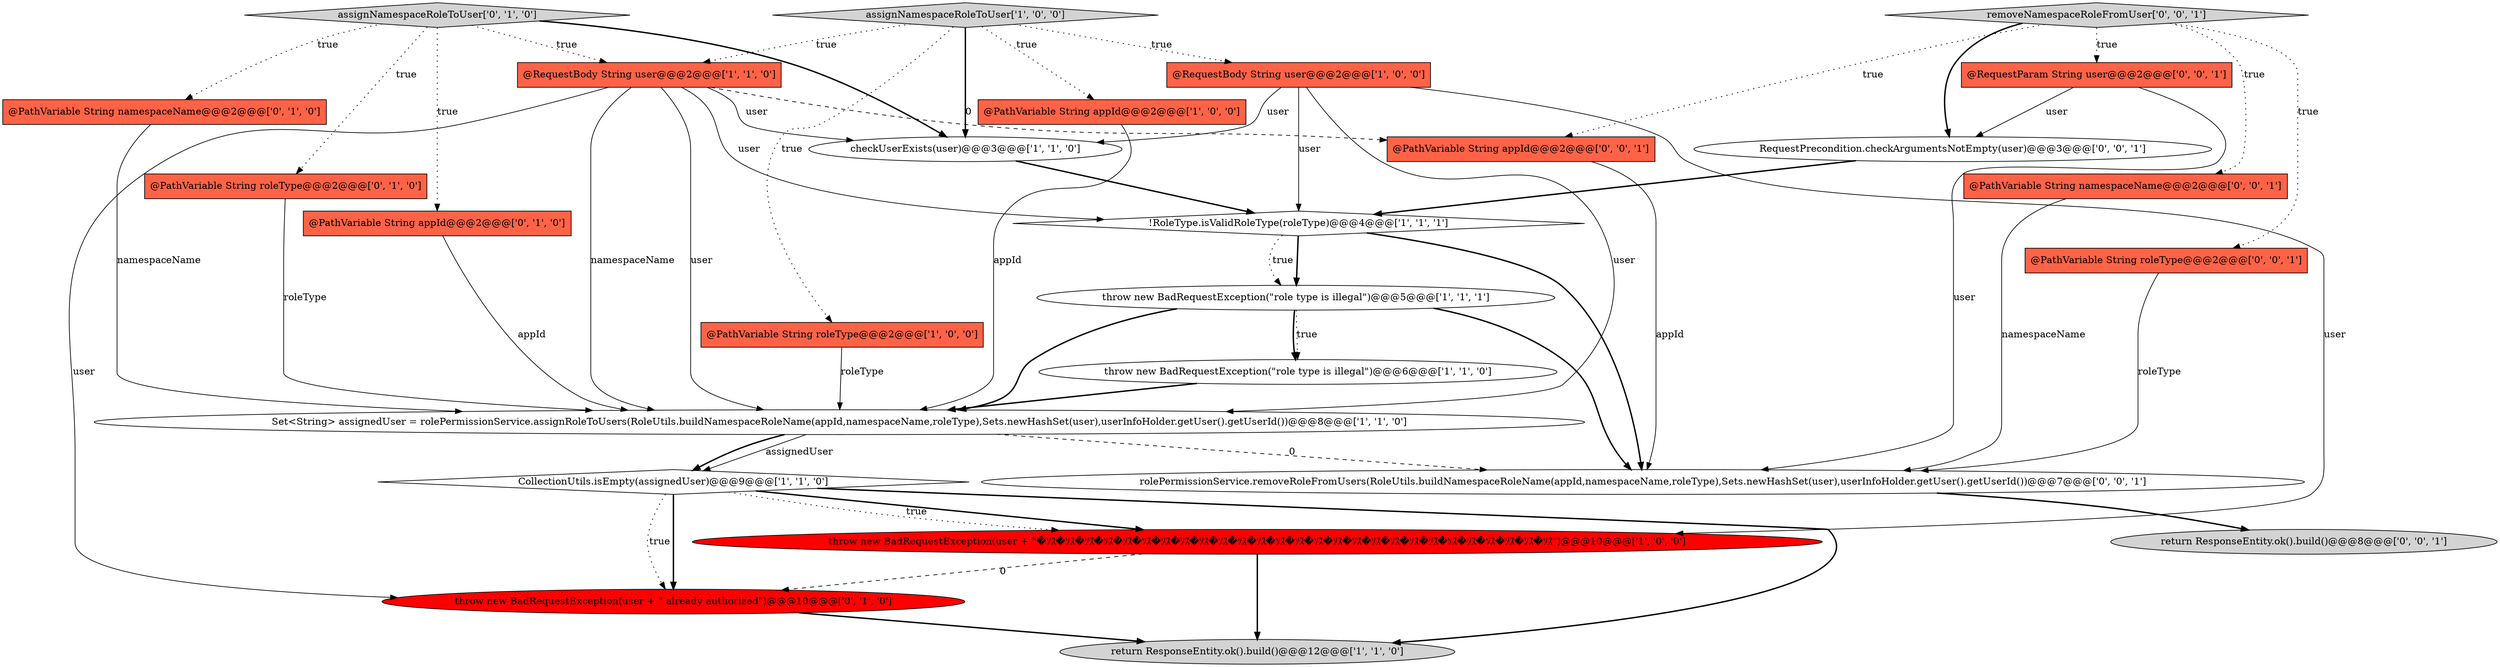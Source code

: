 digraph {
17 [style = filled, label = "@PathVariable String namespaceName@@@2@@@['0', '1', '0']", fillcolor = tomato, shape = box image = "AAA0AAABBB2BBB"];
22 [style = filled, label = "RequestPrecondition.checkArgumentsNotEmpty(user)@@@3@@@['0', '0', '1']", fillcolor = white, shape = ellipse image = "AAA0AAABBB3BBB"];
23 [style = filled, label = "removeNamespaceRoleFromUser['0', '0', '1']", fillcolor = lightgray, shape = diamond image = "AAA0AAABBB3BBB"];
0 [style = filled, label = "assignNamespaceRoleToUser['1', '0', '0']", fillcolor = lightgray, shape = diamond image = "AAA0AAABBB1BBB"];
2 [style = filled, label = "throw new BadRequestException(\"role type is illegal\")@@@5@@@['1', '1', '1']", fillcolor = white, shape = ellipse image = "AAA0AAABBB1BBB"];
21 [style = filled, label = "@RequestParam String user@@@2@@@['0', '0', '1']", fillcolor = tomato, shape = box image = "AAA0AAABBB3BBB"];
5 [style = filled, label = "throw new BadRequestException(\"role type is illegal\")@@@6@@@['1', '1', '0']", fillcolor = white, shape = ellipse image = "AAA0AAABBB1BBB"];
3 [style = filled, label = "@RequestBody String user@@@2@@@['1', '0', '0']", fillcolor = tomato, shape = box image = "AAA0AAABBB1BBB"];
8 [style = filled, label = "@PathVariable String roleType@@@2@@@['1', '0', '0']", fillcolor = tomato, shape = box image = "AAA0AAABBB1BBB"];
11 [style = filled, label = "return ResponseEntity.ok().build()@@@12@@@['1', '1', '0']", fillcolor = lightgray, shape = ellipse image = "AAA0AAABBB1BBB"];
19 [style = filled, label = "@PathVariable String namespaceName@@@2@@@['0', '0', '1']", fillcolor = tomato, shape = box image = "AAA0AAABBB3BBB"];
16 [style = filled, label = "@PathVariable String roleType@@@2@@@['0', '1', '0']", fillcolor = tomato, shape = box image = "AAA0AAABBB2BBB"];
4 [style = filled, label = "throw new BadRequestException(user + \"�ｿｽ�ｿｽ�ｿｽ�ｿｽ�ｿｽ�ｿｽ�ｿｽ�ｿｽ�ｿｽ�ｿｽ�ｿｽ�ｿｽ�ｿｽ�ｿｽ�ｿｽ�ｿｽ�ｿｽ�ｿｽ�ｿｽ�ｿｽ�ｿｽ�ｿｽ�ｿｽ�ｿｽ�ｿｽ�ｿｽ�ｿｽ\")@@@10@@@['1', '0', '0']", fillcolor = red, shape = ellipse image = "AAA1AAABBB1BBB"];
18 [style = filled, label = "@PathVariable String roleType@@@2@@@['0', '0', '1']", fillcolor = tomato, shape = box image = "AAA0AAABBB3BBB"];
9 [style = filled, label = "CollectionUtils.isEmpty(assignedUser)@@@9@@@['1', '1', '0']", fillcolor = white, shape = diamond image = "AAA0AAABBB1BBB"];
10 [style = filled, label = "Set<String> assignedUser = rolePermissionService.assignRoleToUsers(RoleUtils.buildNamespaceRoleName(appId,namespaceName,roleType),Sets.newHashSet(user),userInfoHolder.getUser().getUserId())@@@8@@@['1', '1', '0']", fillcolor = white, shape = ellipse image = "AAA0AAABBB1BBB"];
25 [style = filled, label = "@PathVariable String appId@@@2@@@['0', '0', '1']", fillcolor = tomato, shape = box image = "AAA0AAABBB3BBB"];
7 [style = filled, label = "@PathVariable String appId@@@2@@@['1', '0', '0']", fillcolor = tomato, shape = box image = "AAA0AAABBB1BBB"];
24 [style = filled, label = "rolePermissionService.removeRoleFromUsers(RoleUtils.buildNamespaceRoleName(appId,namespaceName,roleType),Sets.newHashSet(user),userInfoHolder.getUser().getUserId())@@@7@@@['0', '0', '1']", fillcolor = white, shape = ellipse image = "AAA0AAABBB3BBB"];
1 [style = filled, label = "!RoleType.isValidRoleType(roleType)@@@4@@@['1', '1', '1']", fillcolor = white, shape = diamond image = "AAA0AAABBB1BBB"];
6 [style = filled, label = "checkUserExists(user)@@@3@@@['1', '1', '0']", fillcolor = white, shape = ellipse image = "AAA0AAABBB1BBB"];
13 [style = filled, label = "assignNamespaceRoleToUser['0', '1', '0']", fillcolor = lightgray, shape = diamond image = "AAA0AAABBB2BBB"];
15 [style = filled, label = "throw new BadRequestException(user + \" already authorized\")@@@10@@@['0', '1', '0']", fillcolor = red, shape = ellipse image = "AAA1AAABBB2BBB"];
12 [style = filled, label = "@RequestBody String user@@@2@@@['1', '1', '0']", fillcolor = tomato, shape = box image = "AAA0AAABBB1BBB"];
14 [style = filled, label = "@PathVariable String appId@@@2@@@['0', '1', '0']", fillcolor = tomato, shape = box image = "AAA0AAABBB2BBB"];
20 [style = filled, label = "return ResponseEntity.ok().build()@@@8@@@['0', '0', '1']", fillcolor = lightgray, shape = ellipse image = "AAA0AAABBB3BBB"];
5->10 [style = bold, label=""];
13->17 [style = dotted, label="true"];
0->12 [style = dotted, label="true"];
8->10 [style = solid, label="roleType"];
13->16 [style = dotted, label="true"];
2->5 [style = bold, label=""];
25->24 [style = solid, label="appId"];
9->11 [style = bold, label=""];
13->12 [style = dotted, label="true"];
0->6 [style = bold, label=""];
9->4 [style = bold, label=""];
19->24 [style = solid, label="namespaceName"];
23->21 [style = dotted, label="true"];
12->10 [style = solid, label="namespaceName"];
23->19 [style = dotted, label="true"];
12->6 [style = solid, label="user"];
2->10 [style = bold, label=""];
12->1 [style = solid, label="user"];
16->10 [style = solid, label="roleType"];
21->22 [style = solid, label="user"];
10->9 [style = solid, label="assignedUser"];
24->20 [style = bold, label=""];
0->8 [style = dotted, label="true"];
12->15 [style = solid, label="user"];
6->1 [style = bold, label=""];
18->24 [style = solid, label="roleType"];
23->22 [style = bold, label=""];
12->25 [style = dashed, label="0"];
3->10 [style = solid, label="user"];
15->11 [style = bold, label=""];
23->18 [style = dotted, label="true"];
21->24 [style = solid, label="user"];
9->15 [style = bold, label=""];
1->24 [style = bold, label=""];
4->15 [style = dashed, label="0"];
9->4 [style = dotted, label="true"];
9->15 [style = dotted, label="true"];
14->10 [style = solid, label="appId"];
3->1 [style = solid, label="user"];
7->10 [style = solid, label="appId"];
1->2 [style = bold, label=""];
10->9 [style = bold, label=""];
0->3 [style = dotted, label="true"];
22->1 [style = bold, label=""];
17->10 [style = solid, label="namespaceName"];
13->6 [style = bold, label=""];
2->24 [style = bold, label=""];
2->5 [style = dotted, label="true"];
4->11 [style = bold, label=""];
3->6 [style = solid, label="user"];
13->14 [style = dotted, label="true"];
1->2 [style = dotted, label="true"];
23->25 [style = dotted, label="true"];
10->24 [style = dashed, label="0"];
0->7 [style = dotted, label="true"];
3->4 [style = solid, label="user"];
12->10 [style = solid, label="user"];
}
